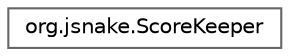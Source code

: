 digraph "Osztályhierarchia-ábra"
{
 // LATEX_PDF_SIZE
  bgcolor="transparent";
  edge [fontname=Helvetica,fontsize=10,labelfontname=Helvetica,labelfontsize=10];
  node [fontname=Helvetica,fontsize=10,shape=box,height=0.2,width=0.4];
  rankdir="LR";
  Node0 [id="Node000000",label="org.jsnake.ScoreKeeper",height=0.2,width=0.4,color="grey40", fillcolor="white", style="filled",URL="$classorg_1_1jsnake_1_1_score_keeper.html",tooltip="A pontszámokat kezelő osztály."];
}
